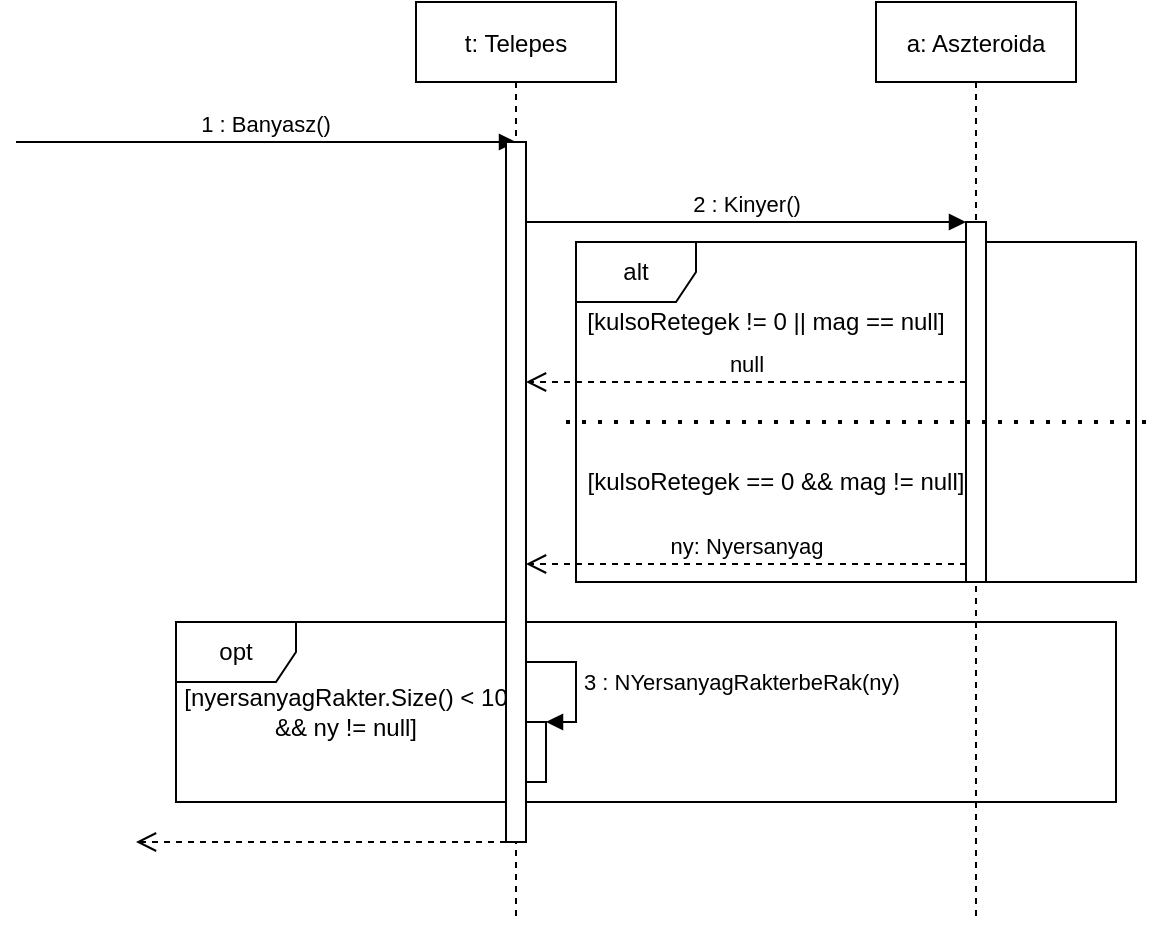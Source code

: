 <mxfile version="14.4.4" type="github">
  <diagram id="VVFKpRvqFjl7gARZcWGk" name="Page-1">
    <mxGraphModel dx="2692" dy="548" grid="1" gridSize="10" guides="1" tooltips="1" connect="1" arrows="1" fold="1" page="1" pageScale="1" pageWidth="1654" pageHeight="1169" math="0" shadow="0">
      <root>
        <mxCell id="0" />
        <mxCell id="1" parent="0" />
        <mxCell id="zSJl11AfbI7iIOge1kKg-2" value="alt" style="shape=umlFrame;whiteSpace=wrap;html=1;" parent="1" vertex="1">
          <mxGeometry x="190" y="280" width="280" height="170" as="geometry" />
        </mxCell>
        <mxCell id="03Vl1VwTcc16Kl07ARpf-1" value="opt" style="shape=umlFrame;whiteSpace=wrap;html=1;" parent="1" vertex="1">
          <mxGeometry x="-10" y="470" width="470" height="90" as="geometry" />
        </mxCell>
        <mxCell id="zSJl11AfbI7iIOge1kKg-3" value="t: Telepes" style="shape=umlLifeline;perimeter=lifelinePerimeter;container=1;collapsible=0;recursiveResize=0;rounded=0;shadow=0;strokeWidth=1;" parent="1" vertex="1">
          <mxGeometry x="110" y="160" width="100" height="460" as="geometry" />
        </mxCell>
        <mxCell id="zSJl11AfbI7iIOge1kKg-4" value="1 : Banyasz()" style="verticalAlign=bottom;startArrow=none;endArrow=block;startSize=8;shadow=0;strokeWidth=1;startFill=0;" parent="zSJl11AfbI7iIOge1kKg-3" edge="1">
          <mxGeometry relative="1" as="geometry">
            <mxPoint x="-200" y="70" as="sourcePoint" />
            <mxPoint x="50" y="70" as="targetPoint" />
            <Array as="points" />
          </mxGeometry>
        </mxCell>
        <mxCell id="zSJl11AfbI7iIOge1kKg-5" value="" style="html=1;points=[];perimeter=orthogonalPerimeter;" parent="zSJl11AfbI7iIOge1kKg-3" vertex="1">
          <mxGeometry x="45" y="70" width="10" height="350" as="geometry" />
        </mxCell>
        <mxCell id="zSJl11AfbI7iIOge1kKg-8" value="[kulsoRetegek == 0 &amp;amp;&amp;amp; mag != null]" style="text;html=1;strokeColor=none;fillColor=none;align=center;verticalAlign=middle;whiteSpace=wrap;rounded=0;" parent="1" vertex="1">
          <mxGeometry x="190" y="370" width="200" height="60" as="geometry" />
        </mxCell>
        <mxCell id="zSJl11AfbI7iIOge1kKg-9" value="a: Aszteroida" style="shape=umlLifeline;perimeter=lifelinePerimeter;container=1;collapsible=0;recursiveResize=0;rounded=0;shadow=0;strokeWidth=1;" parent="1" vertex="1">
          <mxGeometry x="340" y="160" width="100" height="460" as="geometry" />
        </mxCell>
        <mxCell id="zSJl11AfbI7iIOge1kKg-12" value="" style="html=1;points=[];perimeter=orthogonalPerimeter;" parent="zSJl11AfbI7iIOge1kKg-9" vertex="1">
          <mxGeometry x="45" y="110" width="10" height="180" as="geometry" />
        </mxCell>
        <mxCell id="zSJl11AfbI7iIOge1kKg-15" value="2 : Kinyer()" style="html=1;verticalAlign=bottom;endArrow=block;entryX=0;entryY=0;" parent="1" source="zSJl11AfbI7iIOge1kKg-5" target="zSJl11AfbI7iIOge1kKg-12" edge="1">
          <mxGeometry relative="1" as="geometry">
            <mxPoint x="174" y="310" as="sourcePoint" />
            <Array as="points" />
          </mxGeometry>
        </mxCell>
        <mxCell id="zSJl11AfbI7iIOge1kKg-16" value="ny: Nyersanyag" style="html=1;verticalAlign=bottom;endArrow=open;dashed=1;endSize=8;exitX=0;exitY=0.95;" parent="1" source="zSJl11AfbI7iIOge1kKg-12" target="zSJl11AfbI7iIOge1kKg-5" edge="1">
          <mxGeometry relative="1" as="geometry">
            <mxPoint x="275" y="376" as="targetPoint" />
          </mxGeometry>
        </mxCell>
        <mxCell id="zSJl11AfbI7iIOge1kKg-19" value="" style="html=1;verticalAlign=bottom;endArrow=open;dashed=1;endSize=8;" parent="1" source="zSJl11AfbI7iIOge1kKg-5" edge="1">
          <mxGeometry relative="1" as="geometry">
            <mxPoint x="160" y="550" as="sourcePoint" />
            <mxPoint x="-30" y="580" as="targetPoint" />
            <Array as="points" />
          </mxGeometry>
        </mxCell>
        <mxCell id="zSJl11AfbI7iIOge1kKg-22" value="" style="html=1;points=[];perimeter=orthogonalPerimeter;" parent="1" vertex="1">
          <mxGeometry x="165" y="520" width="10" height="30" as="geometry" />
        </mxCell>
        <mxCell id="zSJl11AfbI7iIOge1kKg-23" value="3 : NYersanyagRakterbeRak(ny)" style="edgeStyle=orthogonalEdgeStyle;html=1;align=left;spacingLeft=2;endArrow=block;rounded=0;entryX=1;entryY=0;" parent="1" source="zSJl11AfbI7iIOge1kKg-5" target="zSJl11AfbI7iIOge1kKg-22" edge="1">
          <mxGeometry relative="1" as="geometry">
            <mxPoint x="170" y="340" as="sourcePoint" />
            <Array as="points">
              <mxPoint x="190" y="490" />
              <mxPoint x="190" y="520" />
            </Array>
          </mxGeometry>
        </mxCell>
        <mxCell id="03Vl1VwTcc16Kl07ARpf-2" value="[nyersanyagRakter.Size() &amp;lt; 10 &amp;amp;&amp;amp; ny != null]" style="text;html=1;strokeColor=none;fillColor=none;align=center;verticalAlign=middle;whiteSpace=wrap;rounded=0;" parent="1" vertex="1">
          <mxGeometry x="-15" y="505" width="180" height="20" as="geometry" />
        </mxCell>
        <mxCell id="COrFsFIs_BeAz8n5O331-2" value="null" style="html=1;verticalAlign=bottom;endArrow=open;dashed=1;endSize=8;" edge="1" parent="1" source="zSJl11AfbI7iIOge1kKg-12" target="zSJl11AfbI7iIOge1kKg-5">
          <mxGeometry relative="1" as="geometry">
            <mxPoint x="320" y="380" as="sourcePoint" />
            <mxPoint x="240" y="380" as="targetPoint" />
            <Array as="points">
              <mxPoint x="310" y="350" />
            </Array>
          </mxGeometry>
        </mxCell>
        <mxCell id="COrFsFIs_BeAz8n5O331-3" value="" style="endArrow=none;dashed=1;html=1;dashPattern=1 3;strokeWidth=2;" edge="1" parent="1">
          <mxGeometry width="50" height="50" relative="1" as="geometry">
            <mxPoint x="185" y="370" as="sourcePoint" />
            <mxPoint x="475" y="370" as="targetPoint" />
          </mxGeometry>
        </mxCell>
        <mxCell id="COrFsFIs_BeAz8n5O331-4" value="[kulsoRetegek != 0 || mag == null]" style="text;html=1;strokeColor=none;fillColor=none;align=center;verticalAlign=middle;whiteSpace=wrap;rounded=0;" vertex="1" parent="1">
          <mxGeometry x="190" y="310" width="190" height="20" as="geometry" />
        </mxCell>
      </root>
    </mxGraphModel>
  </diagram>
</mxfile>
